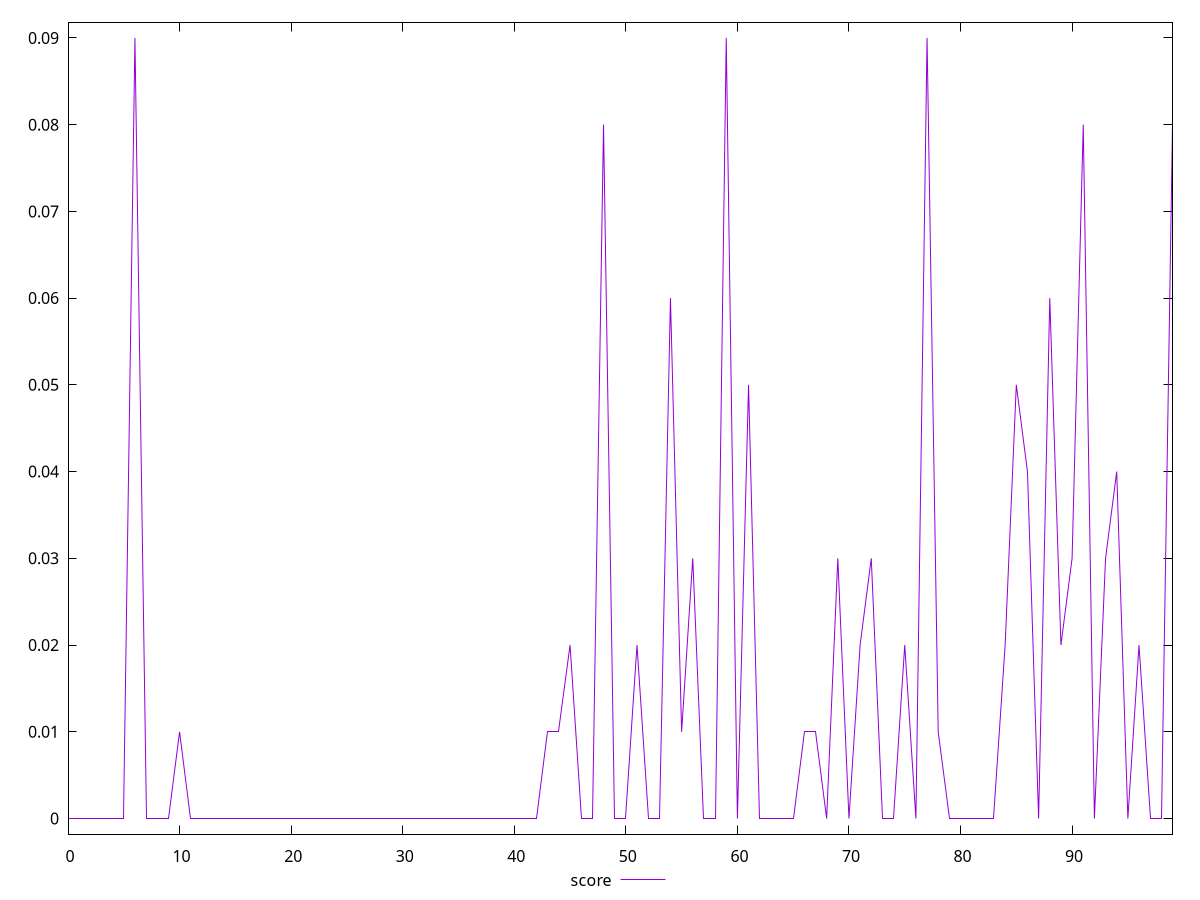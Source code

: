reset

$score <<EOF
0 0
1 0
2 0
3 0
4 0
5 0
6 0.09
7 0
8 0
9 0
10 0.01
11 0
12 0
13 0
14 0
15 0
16 0
17 0
18 0
19 0
20 0
21 0
22 0
23 0
24 0
25 0
26 0
27 0
28 0
29 0
30 0
31 0
32 0
33 0
34 0
35 0
36 0
37 0
38 0
39 0
40 0
41 0
42 0
43 0.01
44 0.01
45 0.02
46 0
47 0
48 0.08
49 0
50 0
51 0.02
52 0
53 0
54 0.06
55 0.01
56 0.03
57 0
58 0
59 0.09
60 0
61 0.05
62 0
63 0
64 0
65 0
66 0.01
67 0.01
68 0
69 0.03
70 0
71 0.02
72 0.03
73 0
74 0
75 0.02
76 0
77 0.09
78 0.01
79 0
80 0
81 0
82 0
83 0
84 0.02
85 0.05
86 0.04
87 0
88 0.06
89 0.02
90 0.03
91 0.08
92 0
93 0.03
94 0.04
95 0
96 0.02
97 0
98 0
99 0.08
EOF

set key outside below
set xrange [0:99]
set yrange [-0.0018:0.09179999999999999]
set trange [-0.0018:0.09179999999999999]
set terminal svg size 640, 500 enhanced background rgb 'white'
set output "report_00025_2021-02-22T21:38:55.199Z/uses-http2/samples/pages/score/values.svg"

plot $score title "score" with line

reset
